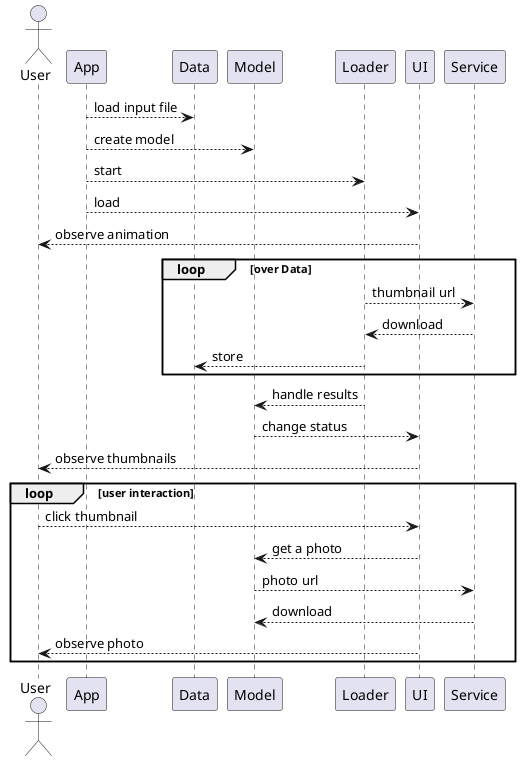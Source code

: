 @startuml
actor User

App --> Data: load input file
App --> Model: create model
App --> Loader: start
App --> UI: load

UI --> User : observe animation

loop over Data 
   Loader --> Service: thumbnail url
   Service --> Loader: download
   Loader --> Data: store
end

Loader --> Model: handle results
Model --> UI: change status
UI --> User: observe thumbnails

loop user interaction
User --> UI: click thumbnail
UI --> Model: get a photo
Model --> Service: photo url
Service --> Model: download
UI --> User: observe photo
end
@enduml
